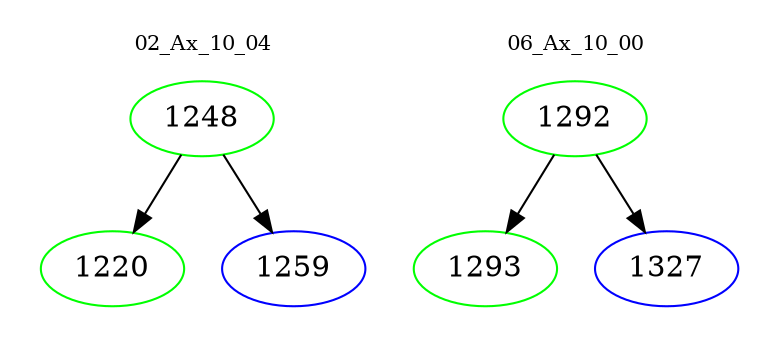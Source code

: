 digraph{
subgraph cluster_0 {
color = white
label = "02_Ax_10_04";
fontsize=10;
T0_1248 [label="1248", color="green"]
T0_1248 -> T0_1220 [color="black"]
T0_1220 [label="1220", color="green"]
T0_1248 -> T0_1259 [color="black"]
T0_1259 [label="1259", color="blue"]
}
subgraph cluster_1 {
color = white
label = "06_Ax_10_00";
fontsize=10;
T1_1292 [label="1292", color="green"]
T1_1292 -> T1_1293 [color="black"]
T1_1293 [label="1293", color="green"]
T1_1292 -> T1_1327 [color="black"]
T1_1327 [label="1327", color="blue"]
}
}
